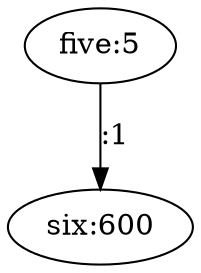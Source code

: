 digraph Node_tree
{
	# vertices:
	v0x5b019a0 [label="five:5"];
	v0x5b01a20 [label="six:600"];

	# edges:
	v0x5b019a0 -> v0x5b01a20 [label=":1"];

	# adjacency:
	# 0,0,0,0,0,0,0,
	# 0,0,0,0,0,0,0,
	# 0,0,0,0,0,0,0,
	# 0,0,0,0,0,0,1,
	# 0,0,0,0,0,1,0,
	# 0,0,0,0,0,0,0,
	# 0,0,0,0,0,0,0,

}


